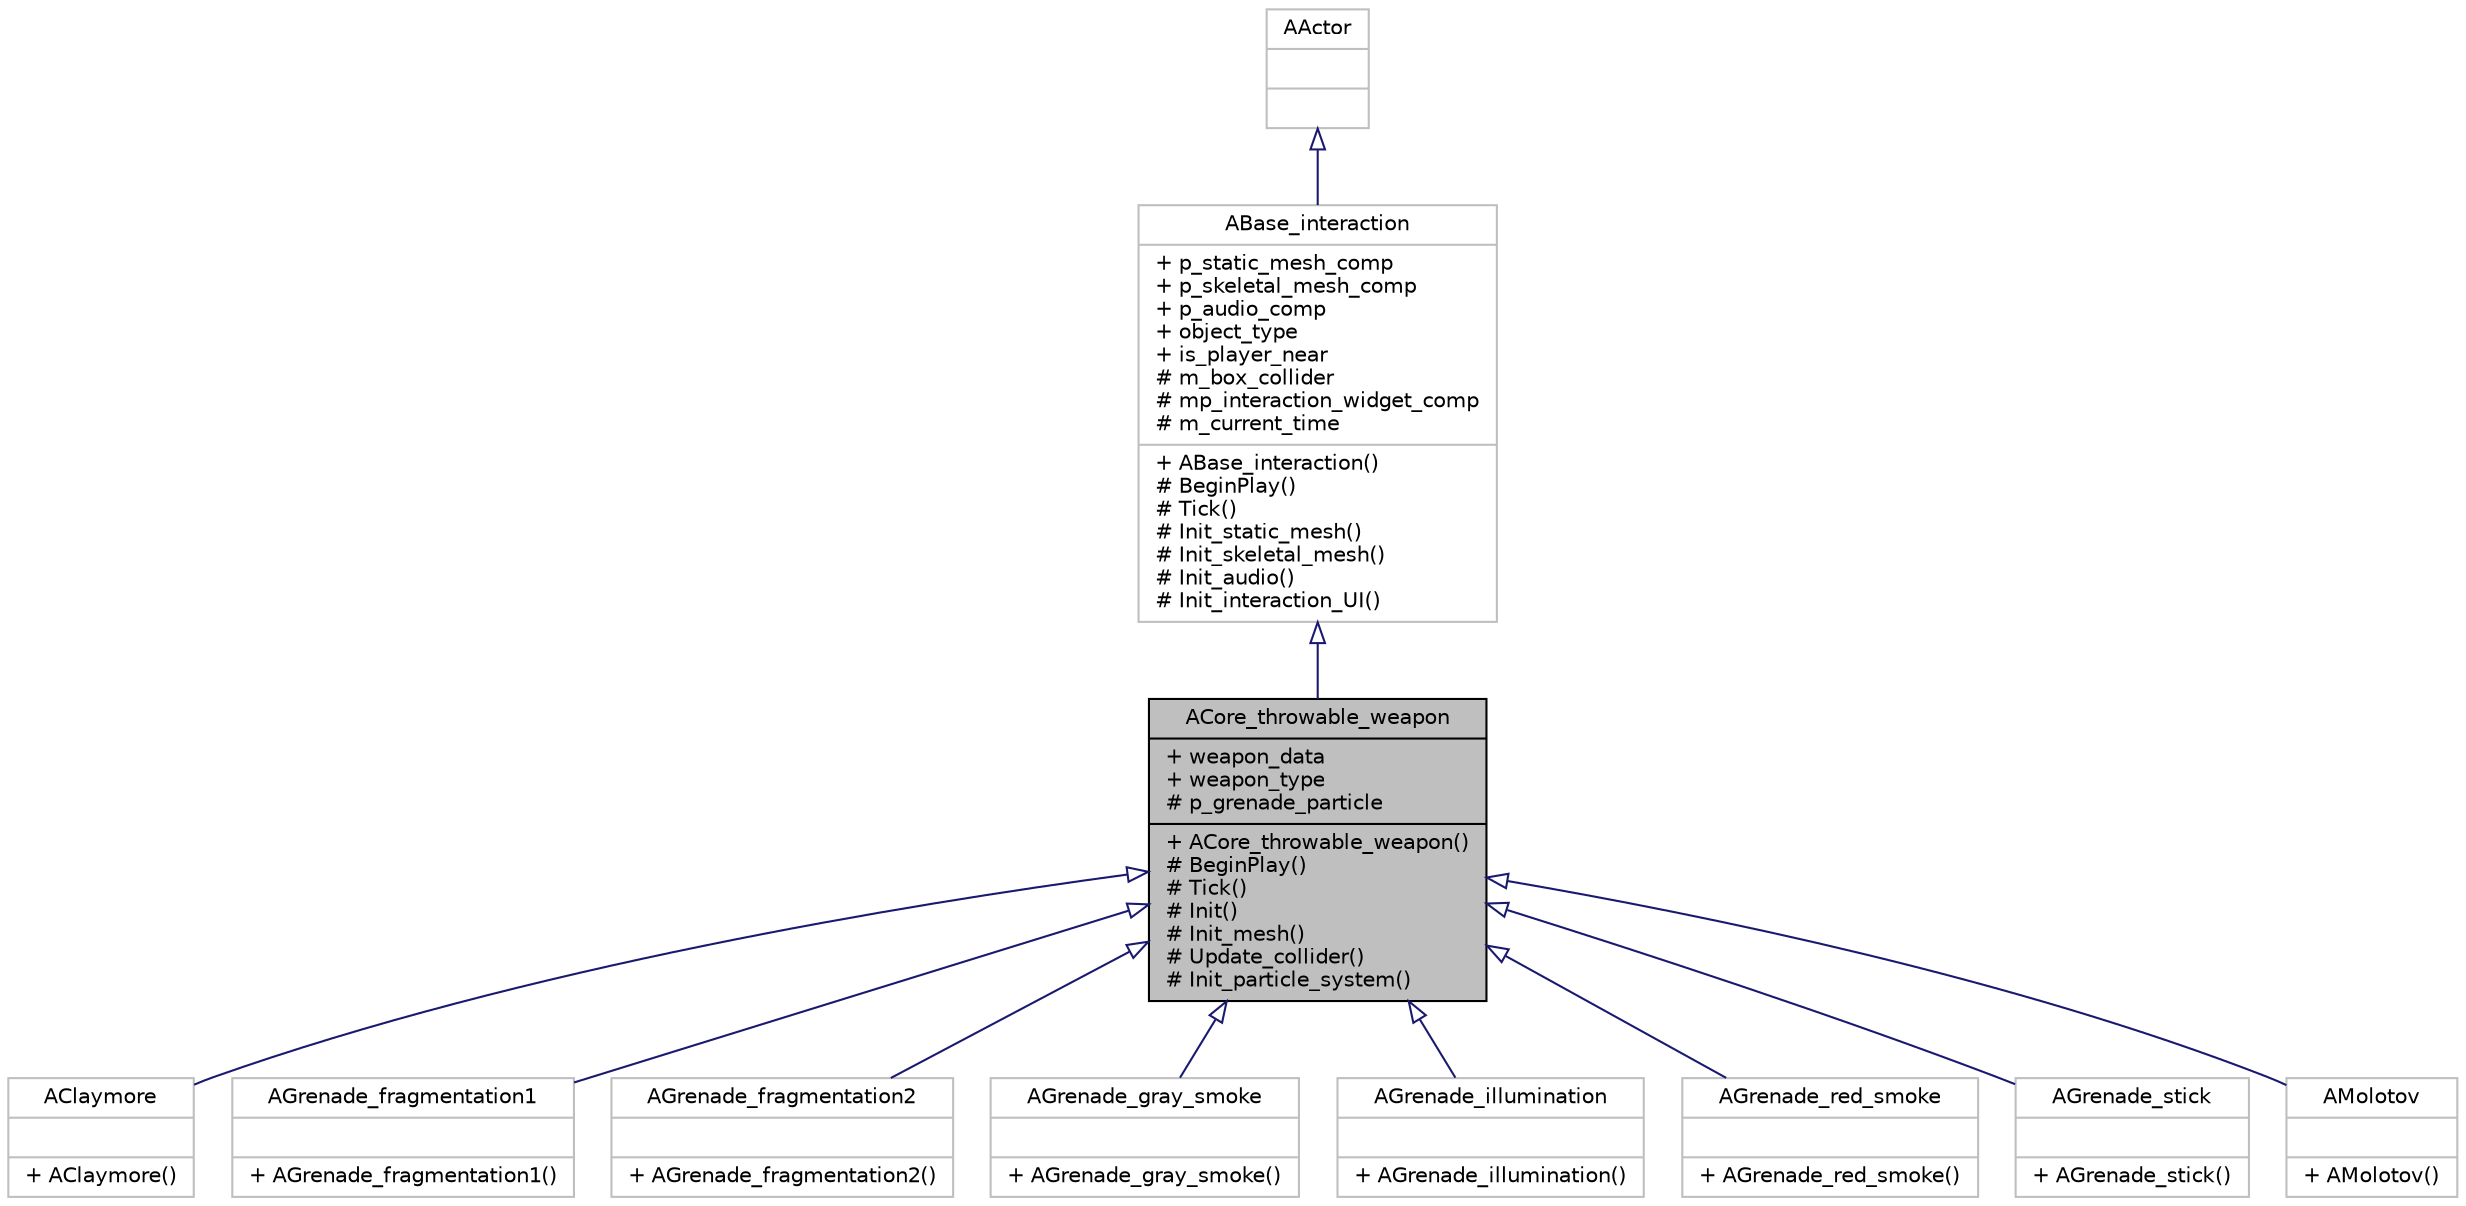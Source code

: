 digraph "ACore_throwable_weapon"
{
 // LATEX_PDF_SIZE
  edge [fontname="Helvetica",fontsize="10",labelfontname="Helvetica",labelfontsize="10"];
  node [fontname="Helvetica",fontsize="10",shape=record];
  Node1 [label="{ACore_throwable_weapon\n|+ weapon_data\l+ weapon_type\l# p_grenade_particle\l|+ ACore_throwable_weapon()\l# BeginPlay()\l# Tick()\l# Init()\l# Init_mesh()\l# Update_collider()\l# Init_particle_system()\l}",height=0.2,width=0.4,color="black", fillcolor="grey75", style="filled", fontcolor="black",tooltip=" "];
  Node2 -> Node1 [dir="back",color="midnightblue",fontsize="10",style="solid",arrowtail="onormal",fontname="Helvetica"];
  Node2 [label="{ABase_interaction\n|+ p_static_mesh_comp\l+ p_skeletal_mesh_comp\l+ p_audio_comp\l+ object_type\l+ is_player_near\l# m_box_collider\l# mp_interaction_widget_comp\l# m_current_time\l|+ ABase_interaction()\l# BeginPlay()\l# Tick()\l# Init_static_mesh()\l# Init_skeletal_mesh()\l# Init_audio()\l# Init_interaction_UI()\l}",height=0.2,width=0.4,color="grey75", fillcolor="white", style="filled",URL="$class_a_base__interaction.html",tooltip=" "];
  Node3 -> Node2 [dir="back",color="midnightblue",fontsize="10",style="solid",arrowtail="onormal",fontname="Helvetica"];
  Node3 [label="{AActor\n||}",height=0.2,width=0.4,color="grey75", fillcolor="white", style="filled",tooltip=" "];
  Node1 -> Node4 [dir="back",color="midnightblue",fontsize="10",style="solid",arrowtail="onormal",fontname="Helvetica"];
  Node4 [label="{AClaymore\n||+ AClaymore()\l}",height=0.2,width=0.4,color="grey75", fillcolor="white", style="filled",URL="$class_a_claymore.html",tooltip=" "];
  Node1 -> Node5 [dir="back",color="midnightblue",fontsize="10",style="solid",arrowtail="onormal",fontname="Helvetica"];
  Node5 [label="{AGrenade_fragmentation1\n||+ AGrenade_fragmentation1()\l}",height=0.2,width=0.4,color="grey75", fillcolor="white", style="filled",URL="$class_a_grenade__fragmentation1.html",tooltip=" "];
  Node1 -> Node6 [dir="back",color="midnightblue",fontsize="10",style="solid",arrowtail="onormal",fontname="Helvetica"];
  Node6 [label="{AGrenade_fragmentation2\n||+ AGrenade_fragmentation2()\l}",height=0.2,width=0.4,color="grey75", fillcolor="white", style="filled",URL="$class_a_grenade__fragmentation2.html",tooltip=" "];
  Node1 -> Node7 [dir="back",color="midnightblue",fontsize="10",style="solid",arrowtail="onormal",fontname="Helvetica"];
  Node7 [label="{AGrenade_gray_smoke\n||+ AGrenade_gray_smoke()\l}",height=0.2,width=0.4,color="grey75", fillcolor="white", style="filled",URL="$class_a_grenade__gray__smoke.html",tooltip=" "];
  Node1 -> Node8 [dir="back",color="midnightblue",fontsize="10",style="solid",arrowtail="onormal",fontname="Helvetica"];
  Node8 [label="{AGrenade_illumination\n||+ AGrenade_illumination()\l}",height=0.2,width=0.4,color="grey75", fillcolor="white", style="filled",URL="$class_a_grenade__illumination.html",tooltip=" "];
  Node1 -> Node9 [dir="back",color="midnightblue",fontsize="10",style="solid",arrowtail="onormal",fontname="Helvetica"];
  Node9 [label="{AGrenade_red_smoke\n||+ AGrenade_red_smoke()\l}",height=0.2,width=0.4,color="grey75", fillcolor="white", style="filled",URL="$class_a_grenade__red__smoke.html",tooltip=" "];
  Node1 -> Node10 [dir="back",color="midnightblue",fontsize="10",style="solid",arrowtail="onormal",fontname="Helvetica"];
  Node10 [label="{AGrenade_stick\n||+ AGrenade_stick()\l}",height=0.2,width=0.4,color="grey75", fillcolor="white", style="filled",URL="$class_a_grenade__stick.html",tooltip=" "];
  Node1 -> Node11 [dir="back",color="midnightblue",fontsize="10",style="solid",arrowtail="onormal",fontname="Helvetica"];
  Node11 [label="{AMolotov\n||+ AMolotov()\l}",height=0.2,width=0.4,color="grey75", fillcolor="white", style="filled",URL="$class_a_molotov.html",tooltip=" "];
}
